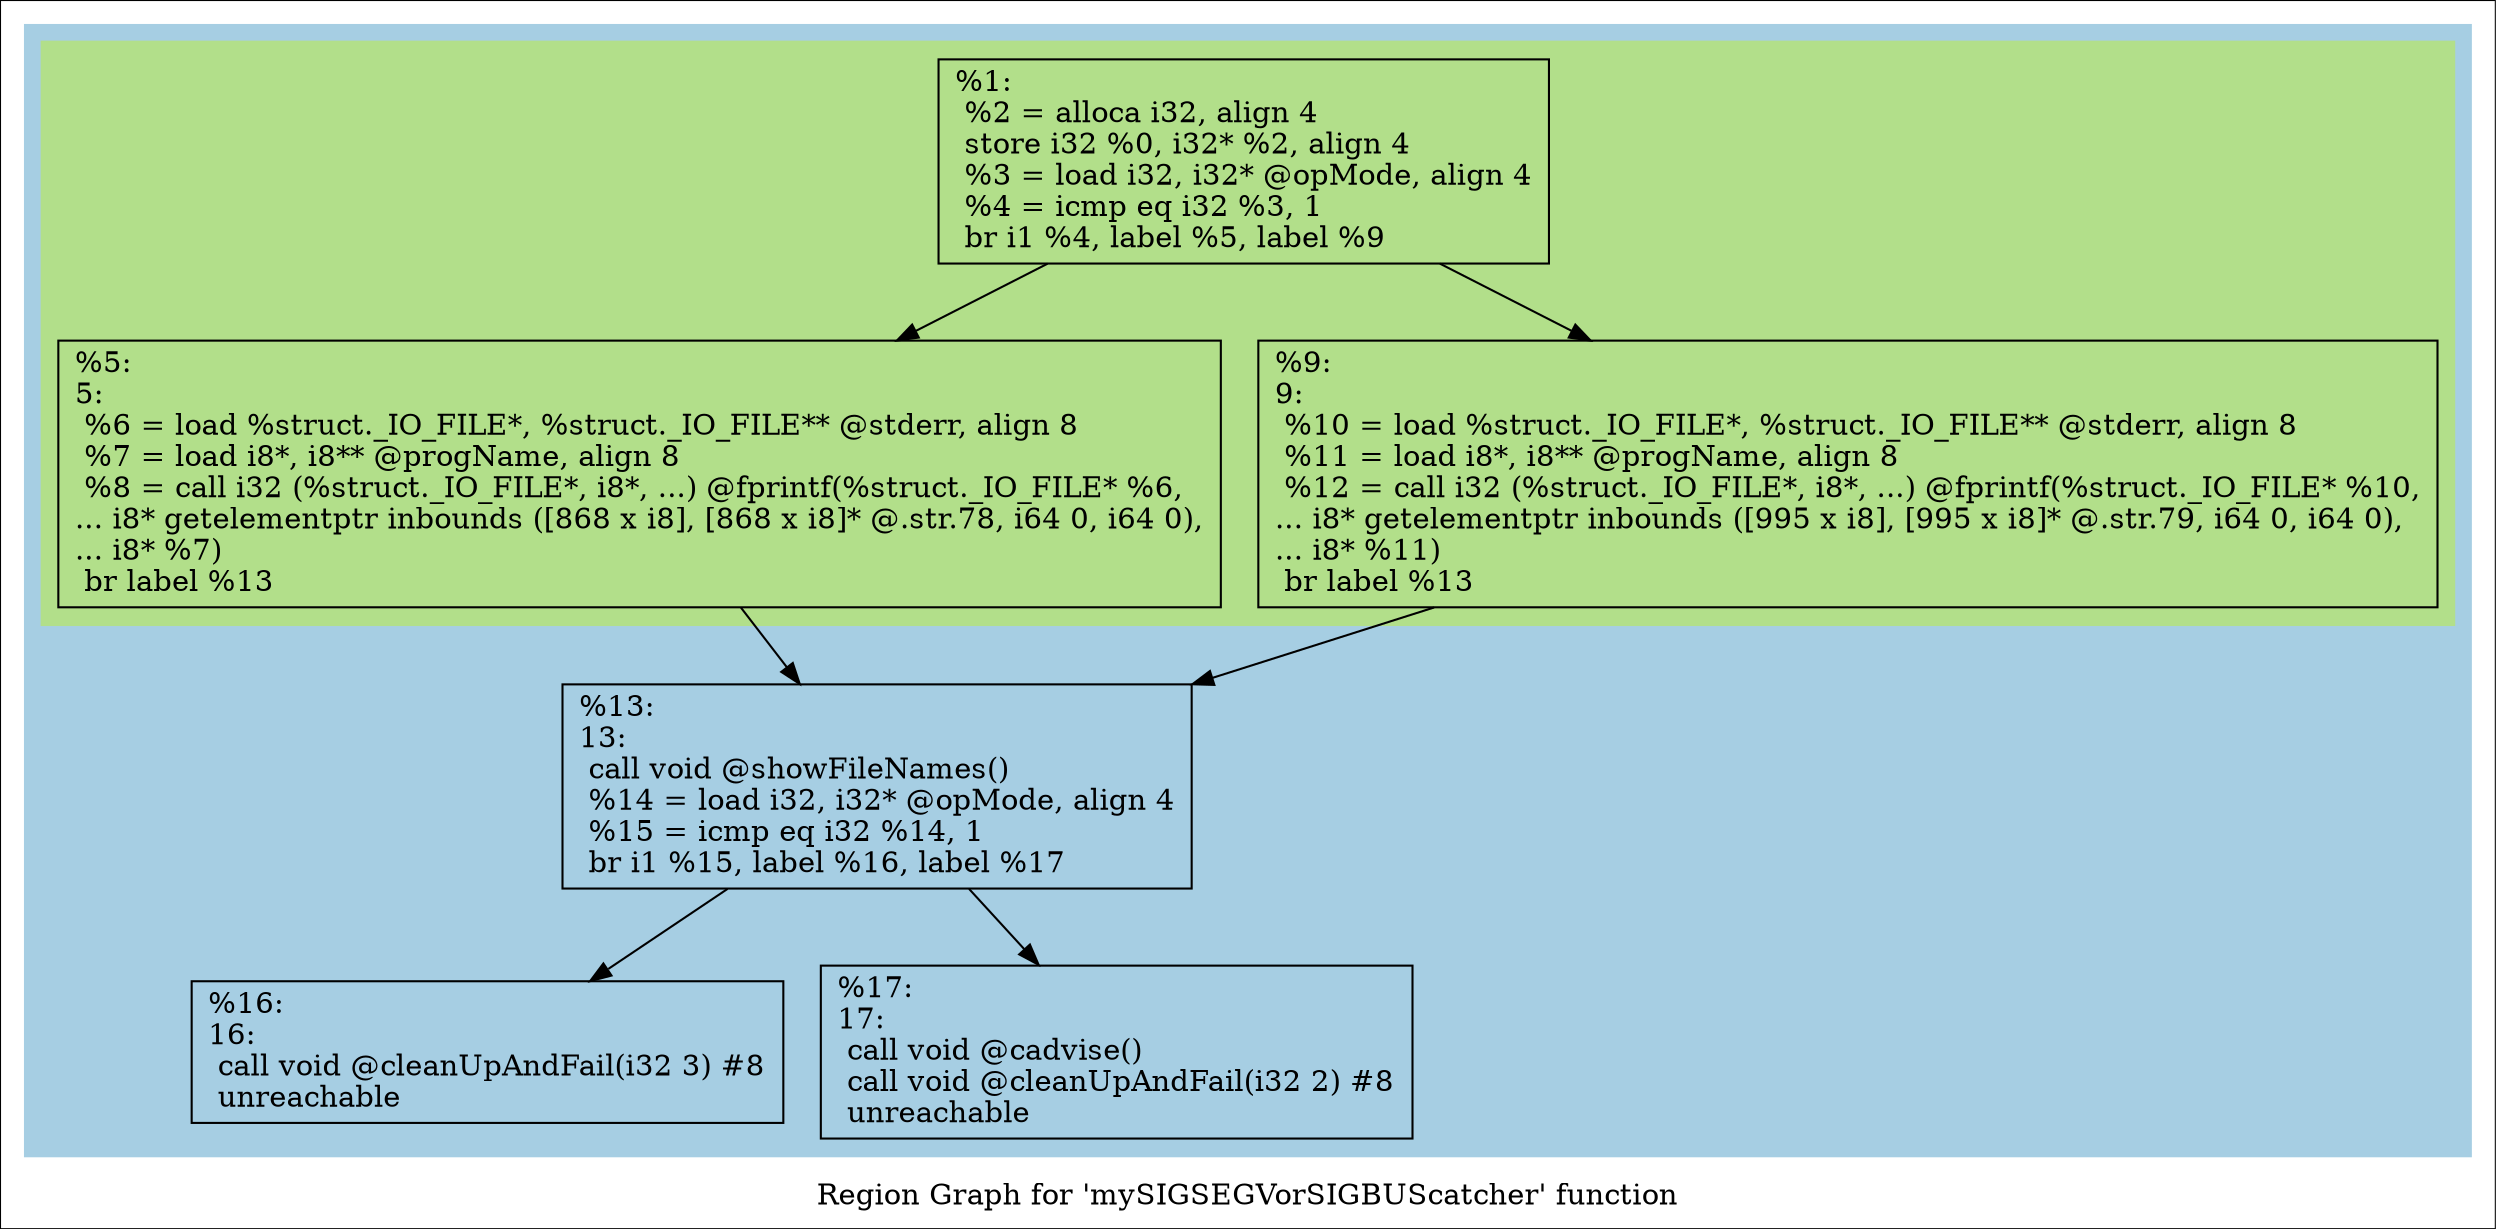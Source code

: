 digraph "Region Graph for 'mySIGSEGVorSIGBUScatcher' function" {
	label="Region Graph for 'mySIGSEGVorSIGBUScatcher' function";

	Node0x28fdd50 [shape=record,label="{%1:\l  %2 = alloca i32, align 4\l  store i32 %0, i32* %2, align 4\l  %3 = load i32, i32* @opMode, align 4\l  %4 = icmp eq i32 %3, 1\l  br i1 %4, label %5, label %9\l}"];
	Node0x28fdd50 -> Node0x2a7f8f0;
	Node0x28fdd50 -> Node0x2b565a0;
	Node0x2a7f8f0 [shape=record,label="{%5:\l5:                                                \l  %6 = load %struct._IO_FILE*, %struct._IO_FILE** @stderr, align 8\l  %7 = load i8*, i8** @progName, align 8\l  %8 = call i32 (%struct._IO_FILE*, i8*, ...) @fprintf(%struct._IO_FILE* %6,\l... i8* getelementptr inbounds ([868 x i8], [868 x i8]* @.str.78, i64 0, i64 0),\l... i8* %7)\l  br label %13\l}"];
	Node0x2a7f8f0 -> Node0x2a8a7c0;
	Node0x2a8a7c0 [shape=record,label="{%13:\l13:                                               \l  call void @showFileNames()\l  %14 = load i32, i32* @opMode, align 4\l  %15 = icmp eq i32 %14, 1\l  br i1 %15, label %16, label %17\l}"];
	Node0x2a8a7c0 -> Node0x2a8a6d0;
	Node0x2a8a7c0 -> Node0x2aa8700;
	Node0x2a8a6d0 [shape=record,label="{%16:\l16:                                               \l  call void @cleanUpAndFail(i32 3) #8\l  unreachable\l}"];
	Node0x2aa8700 [shape=record,label="{%17:\l17:                                               \l  call void @cadvise()\l  call void @cleanUpAndFail(i32 2) #8\l  unreachable\l}"];
	Node0x2b565a0 [shape=record,label="{%9:\l9:                                                \l  %10 = load %struct._IO_FILE*, %struct._IO_FILE** @stderr, align 8\l  %11 = load i8*, i8** @progName, align 8\l  %12 = call i32 (%struct._IO_FILE*, i8*, ...) @fprintf(%struct._IO_FILE* %10,\l... i8* getelementptr inbounds ([995 x i8], [995 x i8]* @.str.79, i64 0, i64 0),\l... i8* %11)\l  br label %13\l}"];
	Node0x2b565a0 -> Node0x2a8a7c0;
	colorscheme = "paired12"
        subgraph cluster_0x2b92380 {
          label = "";
          style = filled;
          color = 1
          subgraph cluster_0x2b35630 {
            label = "";
            style = filled;
            color = 3
            Node0x28fdd50;
            Node0x2a7f8f0;
            Node0x2b565a0;
          }
          Node0x2a8a7c0;
          Node0x2a8a6d0;
          Node0x2aa8700;
        }
}
